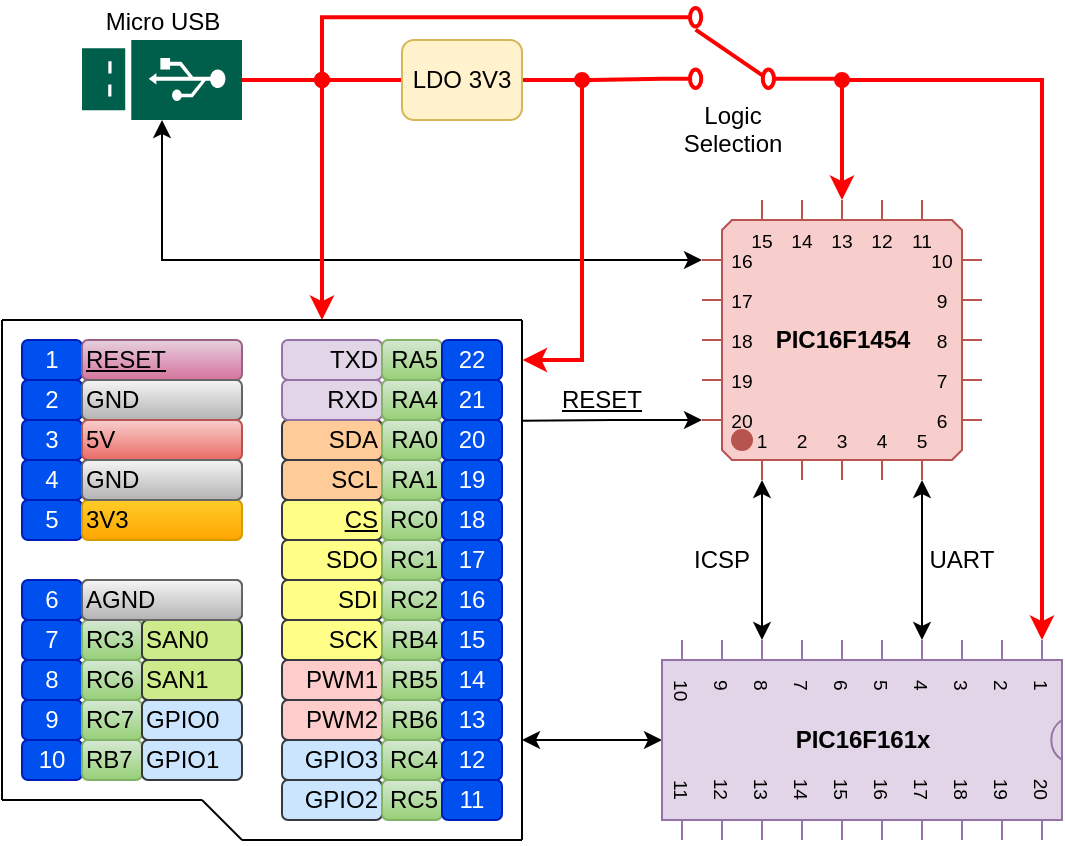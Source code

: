 <mxfile version="15.2.7" type="device"><diagram id="DwxVZY2Jid2ohLD8Nmy0" name="Page-1"><mxGraphModel dx="868" dy="550" grid="1" gridSize="10" guides="1" tooltips="1" connect="1" arrows="1" fold="1" page="1" pageScale="1" pageWidth="850" pageHeight="1100" math="0" shadow="0"><root><mxCell id="0"/><mxCell id="1" parent="0"/><mxCell id="skeRygp0MK6Cy4Tw-u_g-8" style="edgeStyle=orthogonalEdgeStyle;rounded=0;orthogonalLoop=1;jettySize=auto;html=1;entryX=0;entryY=0.5;entryDx=0;entryDy=0;endArrow=none;endFill=0;strokeWidth=2;strokeColor=#FF0000;" edge="1" parent="1" source="skeRygp0MK6Cy4Tw-u_g-1" target="skeRygp0MK6Cy4Tw-u_g-3"><mxGeometry relative="1" as="geometry"/></mxCell><mxCell id="skeRygp0MK6Cy4Tw-u_g-1" value="Micro USB" style="sketch=0;pointerEvents=1;shadow=0;dashed=0;html=1;strokeColor=none;fillColor=#005F4B;labelPosition=center;verticalLabelPosition=top;verticalAlign=bottom;align=center;outlineConnect=0;shape=mxgraph.veeam2.usb_drive;flipH=1;flipV=1;" vertex="1" parent="1"><mxGeometry x="80" y="80" width="80" height="40" as="geometry"/></mxCell><mxCell id="skeRygp0MK6Cy4Tw-u_g-9" style="edgeStyle=orthogonalEdgeStyle;rounded=0;orthogonalLoop=1;jettySize=auto;html=1;exitX=0;exitY=0;exitDx=0;exitDy=30;exitPerimeter=0;endArrow=classic;endFill=1;startArrow=classic;startFill=1;" edge="1" parent="1" source="skeRygp0MK6Cy4Tw-u_g-2" target="skeRygp0MK6Cy4Tw-u_g-1"><mxGeometry relative="1" as="geometry"><mxPoint x="200" y="100" as="targetPoint"/></mxGeometry></mxCell><mxCell id="skeRygp0MK6Cy4Tw-u_g-11" style="edgeStyle=orthogonalEdgeStyle;rounded=0;orthogonalLoop=1;jettySize=auto;html=1;exitX=0;exitY=0;exitDx=70;exitDy=0;exitPerimeter=0;entryX=0;entryY=0.885;entryDx=0;entryDy=0;entryPerimeter=0;endArrow=none;endFill=0;strokeWidth=2;strokeColor=#FF0000;startArrow=classic;startFill=1;" edge="1" parent="1" source="skeRygp0MK6Cy4Tw-u_g-2" target="skeRygp0MK6Cy4Tw-u_g-4"><mxGeometry relative="1" as="geometry"/></mxCell><mxCell id="skeRygp0MK6Cy4Tw-u_g-13" style="edgeStyle=orthogonalEdgeStyle;rounded=0;orthogonalLoop=1;jettySize=auto;html=1;exitX=0;exitY=1;exitDx=30;exitDy=0;exitPerimeter=0;entryX=0;entryY=0;entryDx=0;entryDy=150;entryPerimeter=0;endArrow=classic;endFill=1;startArrow=classic;startFill=1;" edge="1" parent="1" source="skeRygp0MK6Cy4Tw-u_g-2" target="skeRygp0MK6Cy4Tw-u_g-12"><mxGeometry relative="1" as="geometry"/></mxCell><mxCell id="skeRygp0MK6Cy4Tw-u_g-14" style="edgeStyle=orthogonalEdgeStyle;rounded=0;orthogonalLoop=1;jettySize=auto;html=1;exitX=0;exitY=1;exitDx=110;exitDy=0;exitPerimeter=0;entryX=0;entryY=0;entryDx=0;entryDy=70;entryPerimeter=0;endArrow=classic;endFill=1;startArrow=classic;startFill=1;" edge="1" parent="1" source="skeRygp0MK6Cy4Tw-u_g-2" target="skeRygp0MK6Cy4Tw-u_g-12"><mxGeometry relative="1" as="geometry"/></mxCell><mxCell id="skeRygp0MK6Cy4Tw-u_g-98" style="edgeStyle=orthogonalEdgeStyle;rounded=0;orthogonalLoop=1;jettySize=auto;html=1;exitX=0;exitY=0;exitDx=0;exitDy=110;exitPerimeter=0;startArrow=classic;startFill=1;endArrow=none;endFill=0;strokeColor=#000000;strokeWidth=1;" edge="1" parent="1" source="skeRygp0MK6Cy4Tw-u_g-2"><mxGeometry relative="1" as="geometry"><mxPoint x="300" y="270.333" as="targetPoint"/></mxGeometry></mxCell><mxCell id="skeRygp0MK6Cy4Tw-u_g-2" value="PIC16F1454" style="shadow=0;dashed=0;align=center;html=1;strokeWidth=1;shape=mxgraph.electrical.logic_gates.qfp_ic;labelNames=a,b,c,d,e,f,g,h,i,j,k,l,m,n,o,p,q,r,s,t,u,v,w,x,y,z,a1,b1,c1,d1,e1,f1,g1,h1,i1,j1,k1,l1,m1,n1;fontStyle=1;fillColor=#f8cecc;strokeColor=#b85450;" vertex="1" parent="1"><mxGeometry x="390" y="160" width="140" height="140" as="geometry"/></mxCell><mxCell id="skeRygp0MK6Cy4Tw-u_g-5" style="edgeStyle=orthogonalEdgeStyle;rounded=0;orthogonalLoop=1;jettySize=auto;html=1;entryX=1;entryY=0.885;entryDx=0;entryDy=0;entryPerimeter=0;endArrow=none;endFill=0;strokeWidth=2;strokeColor=#FF0000;" edge="1" parent="1" source="skeRygp0MK6Cy4Tw-u_g-3" target="skeRygp0MK6Cy4Tw-u_g-4"><mxGeometry relative="1" as="geometry"/></mxCell><mxCell id="skeRygp0MK6Cy4Tw-u_g-96" style="edgeStyle=orthogonalEdgeStyle;rounded=0;orthogonalLoop=1;jettySize=auto;html=1;startArrow=oval;startFill=1;endArrow=classic;endFill=1;strokeColor=#FF0000;strokeWidth=2;" edge="1" parent="1"><mxGeometry relative="1" as="geometry"><mxPoint x="300.31" y="240" as="targetPoint"/><mxPoint x="330" y="100" as="sourcePoint"/><Array as="points"><mxPoint x="330" y="110"/><mxPoint x="330" y="240"/></Array></mxGeometry></mxCell><mxCell id="skeRygp0MK6Cy4Tw-u_g-97" style="edgeStyle=orthogonalEdgeStyle;rounded=0;orthogonalLoop=1;jettySize=auto;html=1;startArrow=oval;startFill=1;endArrow=classic;endFill=1;strokeColor=#FF0000;strokeWidth=2;" edge="1" parent="1"><mxGeometry relative="1" as="geometry"><mxPoint x="200" y="220" as="targetPoint"/><mxPoint x="200" y="100" as="sourcePoint"/><Array as="points"><mxPoint x="200" y="200"/><mxPoint x="200" y="200"/></Array></mxGeometry></mxCell><mxCell id="skeRygp0MK6Cy4Tw-u_g-3" value="LDO 3V3" style="rounded=1;whiteSpace=wrap;html=1;fillColor=#fff2cc;strokeColor=#d6b656;" vertex="1" parent="1"><mxGeometry x="240" y="80" width="60" height="40" as="geometry"/></mxCell><mxCell id="skeRygp0MK6Cy4Tw-u_g-10" style="edgeStyle=orthogonalEdgeStyle;rounded=0;orthogonalLoop=1;jettySize=auto;html=1;exitX=1;exitY=0.115;exitDx=0;exitDy=0;exitPerimeter=0;endArrow=oval;endFill=1;strokeWidth=2;strokeColor=#FF0000;" edge="1" parent="1" source="skeRygp0MK6Cy4Tw-u_g-4"><mxGeometry relative="1" as="geometry"><mxPoint x="200" y="100" as="targetPoint"/><Array as="points"><mxPoint x="200" y="69"/></Array></mxGeometry></mxCell><mxCell id="skeRygp0MK6Cy4Tw-u_g-4" value="Logic&lt;br&gt;Selection" style="pointerEvents=1;verticalLabelPosition=bottom;shadow=0;dashed=0;align=center;html=1;verticalAlign=top;shape=mxgraph.electrical.electro-mechanical.2-way_switch;flipH=1;strokeWidth=2;strokeColor=#FF0000;" vertex="1" parent="1"><mxGeometry x="370" y="64" width="70" height="40" as="geometry"/></mxCell><mxCell id="skeRygp0MK6Cy4Tw-u_g-93" style="edgeStyle=orthogonalEdgeStyle;rounded=0;orthogonalLoop=1;jettySize=auto;html=1;endArrow=classic;endFill=1;strokeColor=default;strokeWidth=1;startArrow=classic;startFill=1;" edge="1" parent="1" source="skeRygp0MK6Cy4Tw-u_g-12"><mxGeometry relative="1" as="geometry"><mxPoint x="300" y="430" as="targetPoint"/></mxGeometry></mxCell><mxCell id="skeRygp0MK6Cy4Tw-u_g-94" style="edgeStyle=orthogonalEdgeStyle;rounded=0;orthogonalLoop=1;jettySize=auto;html=1;exitX=0;exitY=0;exitDx=0;exitDy=10;exitPerimeter=0;startArrow=classic;startFill=1;endArrow=oval;endFill=1;strokeColor=#FF0000;strokeWidth=2;" edge="1" parent="1" source="skeRygp0MK6Cy4Tw-u_g-12"><mxGeometry relative="1" as="geometry"><mxPoint x="460" y="100" as="targetPoint"/><Array as="points"><mxPoint x="560" y="100"/></Array></mxGeometry></mxCell><mxCell id="skeRygp0MK6Cy4Tw-u_g-12" value="PIC16F161x" style="shadow=0;dashed=0;align=center;html=1;strokeWidth=1;shape=mxgraph.electrical.logic_gates.dual_inline_ic;labelNames=a,b,c,d,e,f,g,h,i,j,k,l,m,n,o,p,q,r,s,t;horizontal=1;fontStyle=1;direction=south;fillColor=#e1d5e7;strokeColor=#9673a6;" vertex="1" parent="1"><mxGeometry x="370" y="380" width="200" height="100" as="geometry"/></mxCell><mxCell id="skeRygp0MK6Cy4Tw-u_g-15" value="ICSP" style="text;html=1;strokeColor=none;fillColor=none;align=center;verticalAlign=middle;whiteSpace=wrap;rounded=0;" vertex="1" parent="1"><mxGeometry x="380" y="330" width="40" height="20" as="geometry"/></mxCell><mxCell id="skeRygp0MK6Cy4Tw-u_g-16" value="UART" style="text;html=1;strokeColor=none;fillColor=none;align=center;verticalAlign=middle;whiteSpace=wrap;rounded=0;" vertex="1" parent="1"><mxGeometry x="500" y="330" width="40" height="20" as="geometry"/></mxCell><mxCell id="skeRygp0MK6Cy4Tw-u_g-91" value="" style="group" vertex="1" connectable="0" parent="1"><mxGeometry x="40" y="220" width="260" height="260" as="geometry"/></mxCell><mxCell id="skeRygp0MK6Cy4Tw-u_g-17" value="1" style="rounded=1;whiteSpace=wrap;html=1;fillColor=#0050ef;strokeColor=#001DBC;fontColor=#ffffff;" vertex="1" parent="skeRygp0MK6Cy4Tw-u_g-91"><mxGeometry x="10" y="10" width="30" height="20" as="geometry"/></mxCell><mxCell id="skeRygp0MK6Cy4Tw-u_g-19" value="RESET" style="rounded=1;whiteSpace=wrap;html=1;align=left;fontStyle=4;gradientColor=#d5739d;fillColor=#e6d0de;strokeColor=#996185;" vertex="1" parent="skeRygp0MK6Cy4Tw-u_g-91"><mxGeometry x="40" y="10" width="80" height="20" as="geometry"/></mxCell><mxCell id="skeRygp0MK6Cy4Tw-u_g-20" value="2" style="rounded=1;whiteSpace=wrap;html=1;fillColor=#0050ef;strokeColor=#001DBC;fontColor=#ffffff;" vertex="1" parent="skeRygp0MK6Cy4Tw-u_g-91"><mxGeometry x="10" y="30" width="30" height="20" as="geometry"/></mxCell><mxCell id="skeRygp0MK6Cy4Tw-u_g-22" value="GND" style="rounded=1;whiteSpace=wrap;html=1;align=left;fillColor=#f5f5f5;strokeColor=#666666;gradientColor=#b3b3b3;" vertex="1" parent="skeRygp0MK6Cy4Tw-u_g-91"><mxGeometry x="40" y="30" width="80" height="20" as="geometry"/></mxCell><mxCell id="skeRygp0MK6Cy4Tw-u_g-23" value="3" style="rounded=1;whiteSpace=wrap;html=1;fillColor=#0050ef;strokeColor=#001DBC;fontColor=#ffffff;" vertex="1" parent="skeRygp0MK6Cy4Tw-u_g-91"><mxGeometry x="10" y="50" width="30" height="20" as="geometry"/></mxCell><mxCell id="skeRygp0MK6Cy4Tw-u_g-25" value="5V" style="rounded=1;whiteSpace=wrap;html=1;align=left;gradientColor=#ea6b66;fillColor=#f8cecc;strokeColor=#b85450;" vertex="1" parent="skeRygp0MK6Cy4Tw-u_g-91"><mxGeometry x="40" y="50" width="80" height="20" as="geometry"/></mxCell><mxCell id="skeRygp0MK6Cy4Tw-u_g-26" value="4" style="rounded=1;whiteSpace=wrap;html=1;fillColor=#0050ef;strokeColor=#001DBC;fontColor=#ffffff;" vertex="1" parent="skeRygp0MK6Cy4Tw-u_g-91"><mxGeometry x="10" y="70" width="30" height="20" as="geometry"/></mxCell><mxCell id="skeRygp0MK6Cy4Tw-u_g-28" value="GND" style="rounded=1;whiteSpace=wrap;html=1;align=left;fillColor=#cdeb8b;strokeColor=#36393d;" vertex="1" parent="skeRygp0MK6Cy4Tw-u_g-91"><mxGeometry x="40" y="70" width="80" height="20" as="geometry"/></mxCell><mxCell id="skeRygp0MK6Cy4Tw-u_g-29" value="5" style="rounded=1;whiteSpace=wrap;html=1;fillColor=#0050ef;strokeColor=#001DBC;fontColor=#ffffff;" vertex="1" parent="skeRygp0MK6Cy4Tw-u_g-91"><mxGeometry x="10" y="90" width="30" height="20" as="geometry"/></mxCell><mxCell id="skeRygp0MK6Cy4Tw-u_g-31" value="3V3" style="rounded=1;whiteSpace=wrap;html=1;align=left;gradientColor=#ffa500;fillColor=#ffcd28;strokeColor=#d79b00;" vertex="1" parent="skeRygp0MK6Cy4Tw-u_g-91"><mxGeometry x="40" y="90" width="80" height="20" as="geometry"/></mxCell><mxCell id="skeRygp0MK6Cy4Tw-u_g-32" value="6" style="rounded=1;whiteSpace=wrap;html=1;fillColor=#0050ef;strokeColor=#001DBC;fontColor=#ffffff;" vertex="1" parent="skeRygp0MK6Cy4Tw-u_g-91"><mxGeometry x="10" y="130" width="30" height="20" as="geometry"/></mxCell><mxCell id="skeRygp0MK6Cy4Tw-u_g-34" value="AGND" style="rounded=1;whiteSpace=wrap;html=1;align=left;fillColor=#cdeb8b;strokeColor=#36393d;" vertex="1" parent="skeRygp0MK6Cy4Tw-u_g-91"><mxGeometry x="40" y="130" width="80" height="20" as="geometry"/></mxCell><mxCell id="skeRygp0MK6Cy4Tw-u_g-35" value="7" style="rounded=1;whiteSpace=wrap;html=1;fillColor=#0050ef;strokeColor=#001DBC;fontColor=#ffffff;" vertex="1" parent="skeRygp0MK6Cy4Tw-u_g-91"><mxGeometry x="10" y="150" width="30" height="20" as="geometry"/></mxCell><mxCell id="skeRygp0MK6Cy4Tw-u_g-36" value="RC3" style="rounded=1;whiteSpace=wrap;html=1;align=left;gradientColor=#97d077;fillColor=#d5e8d4;strokeColor=#82b366;" vertex="1" parent="skeRygp0MK6Cy4Tw-u_g-91"><mxGeometry x="40" y="150" width="30" height="20" as="geometry"/></mxCell><mxCell id="skeRygp0MK6Cy4Tw-u_g-37" value="SAN0" style="rounded=1;whiteSpace=wrap;html=1;align=left;fillColor=#cdeb8b;strokeColor=#36393d;" vertex="1" parent="skeRygp0MK6Cy4Tw-u_g-91"><mxGeometry x="70" y="150" width="50" height="20" as="geometry"/></mxCell><mxCell id="skeRygp0MK6Cy4Tw-u_g-38" value="8" style="rounded=1;whiteSpace=wrap;html=1;fillColor=#0050ef;strokeColor=#001DBC;fontColor=#ffffff;" vertex="1" parent="skeRygp0MK6Cy4Tw-u_g-91"><mxGeometry x="10" y="170" width="30" height="20" as="geometry"/></mxCell><mxCell id="skeRygp0MK6Cy4Tw-u_g-39" value="RC6" style="rounded=1;whiteSpace=wrap;html=1;align=left;gradientColor=#97d077;fillColor=#d5e8d4;strokeColor=#82b366;" vertex="1" parent="skeRygp0MK6Cy4Tw-u_g-91"><mxGeometry x="40" y="170" width="30" height="20" as="geometry"/></mxCell><mxCell id="skeRygp0MK6Cy4Tw-u_g-40" value="SAN1" style="rounded=1;whiteSpace=wrap;html=1;align=left;fillColor=#cdeb8b;strokeColor=#36393d;" vertex="1" parent="skeRygp0MK6Cy4Tw-u_g-91"><mxGeometry x="70" y="170" width="50" height="20" as="geometry"/></mxCell><mxCell id="skeRygp0MK6Cy4Tw-u_g-41" value="9" style="rounded=1;whiteSpace=wrap;html=1;fillColor=#0050ef;strokeColor=#001DBC;fontColor=#ffffff;" vertex="1" parent="skeRygp0MK6Cy4Tw-u_g-91"><mxGeometry x="10" y="190" width="30" height="20" as="geometry"/></mxCell><mxCell id="skeRygp0MK6Cy4Tw-u_g-42" value="RC7" style="rounded=1;whiteSpace=wrap;html=1;align=left;gradientColor=#97d077;fillColor=#d5e8d4;strokeColor=#82b366;" vertex="1" parent="skeRygp0MK6Cy4Tw-u_g-91"><mxGeometry x="40" y="190" width="30" height="20" as="geometry"/></mxCell><mxCell id="skeRygp0MK6Cy4Tw-u_g-43" value="GPIO0" style="rounded=1;whiteSpace=wrap;html=1;align=left;fillColor=#cce5ff;strokeColor=#36393d;" vertex="1" parent="skeRygp0MK6Cy4Tw-u_g-91"><mxGeometry x="70" y="190" width="50" height="20" as="geometry"/></mxCell><mxCell id="skeRygp0MK6Cy4Tw-u_g-44" value="10" style="rounded=1;whiteSpace=wrap;html=1;fillColor=#0050ef;strokeColor=#001DBC;fontColor=#ffffff;" vertex="1" parent="skeRygp0MK6Cy4Tw-u_g-91"><mxGeometry x="10" y="210" width="30" height="20" as="geometry"/></mxCell><mxCell id="skeRygp0MK6Cy4Tw-u_g-45" value="RB7" style="rounded=1;whiteSpace=wrap;html=1;align=left;gradientColor=#97d077;fillColor=#d5e8d4;strokeColor=#82b366;" vertex="1" parent="skeRygp0MK6Cy4Tw-u_g-91"><mxGeometry x="40" y="210" width="30" height="20" as="geometry"/></mxCell><mxCell id="skeRygp0MK6Cy4Tw-u_g-46" value="GPIO1" style="rounded=1;whiteSpace=wrap;html=1;align=left;fillColor=#cce5ff;strokeColor=#36393d;" vertex="1" parent="skeRygp0MK6Cy4Tw-u_g-91"><mxGeometry x="70" y="210" width="50" height="20" as="geometry"/></mxCell><mxCell id="skeRygp0MK6Cy4Tw-u_g-47" value="SDA" style="rounded=1;whiteSpace=wrap;html=1;align=right;fillColor=#ffcc99;strokeColor=#36393d;" vertex="1" parent="skeRygp0MK6Cy4Tw-u_g-91"><mxGeometry x="140" y="50" width="50" height="20" as="geometry"/></mxCell><mxCell id="skeRygp0MK6Cy4Tw-u_g-48" value="SCL" style="rounded=1;whiteSpace=wrap;html=1;align=right;fillColor=#ffcc99;strokeColor=#36393d;" vertex="1" parent="skeRygp0MK6Cy4Tw-u_g-91"><mxGeometry x="140" y="70" width="50" height="20" as="geometry"/></mxCell><mxCell id="skeRygp0MK6Cy4Tw-u_g-49" value="CS" style="rounded=1;whiteSpace=wrap;html=1;align=right;fontStyle=4;fillColor=#ffff88;strokeColor=#36393d;" vertex="1" parent="skeRygp0MK6Cy4Tw-u_g-91"><mxGeometry x="140" y="90" width="50" height="20" as="geometry"/></mxCell><mxCell id="skeRygp0MK6Cy4Tw-u_g-50" value="SDO" style="rounded=1;whiteSpace=wrap;html=1;align=right;fillColor=#ffff88;strokeColor=#36393d;" vertex="1" parent="skeRygp0MK6Cy4Tw-u_g-91"><mxGeometry x="140" y="110" width="50" height="20" as="geometry"/></mxCell><mxCell id="skeRygp0MK6Cy4Tw-u_g-51" value="SDI" style="rounded=1;whiteSpace=wrap;html=1;align=right;fillColor=#ffff88;strokeColor=#36393d;" vertex="1" parent="skeRygp0MK6Cy4Tw-u_g-91"><mxGeometry x="140" y="130" width="50" height="20" as="geometry"/></mxCell><mxCell id="skeRygp0MK6Cy4Tw-u_g-52" value="SCK" style="rounded=1;whiteSpace=wrap;html=1;align=right;fillColor=#ffff88;strokeColor=#36393d;" vertex="1" parent="skeRygp0MK6Cy4Tw-u_g-91"><mxGeometry x="140" y="150" width="50" height="20" as="geometry"/></mxCell><mxCell id="skeRygp0MK6Cy4Tw-u_g-53" value="PWM1" style="rounded=1;whiteSpace=wrap;html=1;align=right;fillColor=#ffcccc;strokeColor=#36393d;" vertex="1" parent="skeRygp0MK6Cy4Tw-u_g-91"><mxGeometry x="140" y="170" width="50" height="20" as="geometry"/></mxCell><mxCell id="skeRygp0MK6Cy4Tw-u_g-54" value="PWM2" style="rounded=1;whiteSpace=wrap;html=1;align=right;fillColor=#ffcccc;strokeColor=#36393d;" vertex="1" parent="skeRygp0MK6Cy4Tw-u_g-91"><mxGeometry x="140" y="190" width="50" height="20" as="geometry"/></mxCell><mxCell id="skeRygp0MK6Cy4Tw-u_g-55" value="GPIO3" style="rounded=1;whiteSpace=wrap;html=1;align=right;fillColor=#cce5ff;strokeColor=#36393d;" vertex="1" parent="skeRygp0MK6Cy4Tw-u_g-91"><mxGeometry x="140" y="210" width="50" height="20" as="geometry"/></mxCell><mxCell id="skeRygp0MK6Cy4Tw-u_g-56" value="GPIO2" style="rounded=1;whiteSpace=wrap;html=1;align=right;fillColor=#cce5ff;strokeColor=#36393d;" vertex="1" parent="skeRygp0MK6Cy4Tw-u_g-91"><mxGeometry x="140" y="230" width="50" height="20" as="geometry"/></mxCell><mxCell id="skeRygp0MK6Cy4Tw-u_g-57" value="RA0" style="rounded=1;whiteSpace=wrap;html=1;align=right;gradientColor=#97d077;fillColor=#d5e8d4;strokeColor=#82b366;" vertex="1" parent="skeRygp0MK6Cy4Tw-u_g-91"><mxGeometry x="190" y="50" width="30" height="20" as="geometry"/></mxCell><mxCell id="skeRygp0MK6Cy4Tw-u_g-58" value="RA1" style="rounded=1;whiteSpace=wrap;html=1;align=right;gradientColor=#97d077;fillColor=#d5e8d4;strokeColor=#82b366;" vertex="1" parent="skeRygp0MK6Cy4Tw-u_g-91"><mxGeometry x="190" y="70" width="30" height="20" as="geometry"/></mxCell><mxCell id="skeRygp0MK6Cy4Tw-u_g-59" value="RC0" style="rounded=1;whiteSpace=wrap;html=1;align=right;gradientColor=#97d077;fillColor=#d5e8d4;strokeColor=#82b366;" vertex="1" parent="skeRygp0MK6Cy4Tw-u_g-91"><mxGeometry x="190" y="90" width="30" height="20" as="geometry"/></mxCell><mxCell id="skeRygp0MK6Cy4Tw-u_g-60" value="RC1" style="rounded=1;whiteSpace=wrap;html=1;align=right;gradientColor=#97d077;fillColor=#d5e8d4;strokeColor=#82b366;" vertex="1" parent="skeRygp0MK6Cy4Tw-u_g-91"><mxGeometry x="190" y="110" width="30" height="20" as="geometry"/></mxCell><mxCell id="skeRygp0MK6Cy4Tw-u_g-61" value="RC2" style="rounded=1;whiteSpace=wrap;html=1;align=right;gradientColor=#97d077;fillColor=#d5e8d4;strokeColor=#82b366;" vertex="1" parent="skeRygp0MK6Cy4Tw-u_g-91"><mxGeometry x="190" y="130" width="30" height="20" as="geometry"/></mxCell><mxCell id="skeRygp0MK6Cy4Tw-u_g-62" value="RB4" style="rounded=1;whiteSpace=wrap;html=1;align=right;gradientColor=#97d077;fillColor=#d5e8d4;strokeColor=#82b366;" vertex="1" parent="skeRygp0MK6Cy4Tw-u_g-91"><mxGeometry x="190" y="150" width="30" height="20" as="geometry"/></mxCell><mxCell id="skeRygp0MK6Cy4Tw-u_g-63" value="RB5" style="rounded=1;whiteSpace=wrap;html=1;align=right;gradientColor=#97d077;fillColor=#d5e8d4;strokeColor=#82b366;" vertex="1" parent="skeRygp0MK6Cy4Tw-u_g-91"><mxGeometry x="190" y="170" width="30" height="20" as="geometry"/></mxCell><mxCell id="skeRygp0MK6Cy4Tw-u_g-64" value="RB6" style="rounded=1;whiteSpace=wrap;html=1;align=right;gradientColor=#97d077;fillColor=#d5e8d4;strokeColor=#82b366;" vertex="1" parent="skeRygp0MK6Cy4Tw-u_g-91"><mxGeometry x="190" y="190" width="30" height="20" as="geometry"/></mxCell><mxCell id="skeRygp0MK6Cy4Tw-u_g-65" value="RC4" style="rounded=1;whiteSpace=wrap;html=1;align=right;gradientColor=#97d077;fillColor=#d5e8d4;strokeColor=#82b366;" vertex="1" parent="skeRygp0MK6Cy4Tw-u_g-91"><mxGeometry x="190" y="210" width="30" height="20" as="geometry"/></mxCell><mxCell id="skeRygp0MK6Cy4Tw-u_g-66" value="RC5" style="rounded=1;whiteSpace=wrap;html=1;align=right;gradientColor=#97d077;fillColor=#d5e8d4;strokeColor=#82b366;" vertex="1" parent="skeRygp0MK6Cy4Tw-u_g-91"><mxGeometry x="190" y="230" width="30" height="20" as="geometry"/></mxCell><mxCell id="skeRygp0MK6Cy4Tw-u_g-67" value="20" style="rounded=1;whiteSpace=wrap;html=1;fillColor=#0050ef;strokeColor=#001DBC;fontColor=#ffffff;" vertex="1" parent="skeRygp0MK6Cy4Tw-u_g-91"><mxGeometry x="220" y="50" width="30" height="20" as="geometry"/></mxCell><mxCell id="skeRygp0MK6Cy4Tw-u_g-68" value="19" style="rounded=1;whiteSpace=wrap;html=1;fillColor=#0050ef;strokeColor=#001DBC;fontColor=#ffffff;" vertex="1" parent="skeRygp0MK6Cy4Tw-u_g-91"><mxGeometry x="220" y="70" width="30" height="20" as="geometry"/></mxCell><mxCell id="skeRygp0MK6Cy4Tw-u_g-69" value="18" style="rounded=1;whiteSpace=wrap;html=1;fillColor=#0050ef;strokeColor=#001DBC;fontColor=#ffffff;" vertex="1" parent="skeRygp0MK6Cy4Tw-u_g-91"><mxGeometry x="220" y="90" width="30" height="20" as="geometry"/></mxCell><mxCell id="skeRygp0MK6Cy4Tw-u_g-70" value="17" style="rounded=1;whiteSpace=wrap;html=1;fillColor=#0050ef;strokeColor=#001DBC;fontColor=#ffffff;" vertex="1" parent="skeRygp0MK6Cy4Tw-u_g-91"><mxGeometry x="220" y="110" width="30" height="20" as="geometry"/></mxCell><mxCell id="skeRygp0MK6Cy4Tw-u_g-71" value="16" style="rounded=1;whiteSpace=wrap;html=1;fillColor=#0050ef;strokeColor=#001DBC;fontColor=#ffffff;" vertex="1" parent="skeRygp0MK6Cy4Tw-u_g-91"><mxGeometry x="220" y="130" width="30" height="20" as="geometry"/></mxCell><mxCell id="skeRygp0MK6Cy4Tw-u_g-72" value="15" style="rounded=1;whiteSpace=wrap;html=1;fillColor=#0050ef;strokeColor=#001DBC;fontColor=#ffffff;" vertex="1" parent="skeRygp0MK6Cy4Tw-u_g-91"><mxGeometry x="220" y="150" width="30" height="20" as="geometry"/></mxCell><mxCell id="skeRygp0MK6Cy4Tw-u_g-73" value="14" style="rounded=1;whiteSpace=wrap;html=1;fillColor=#0050ef;strokeColor=#001DBC;fontColor=#ffffff;" vertex="1" parent="skeRygp0MK6Cy4Tw-u_g-91"><mxGeometry x="220" y="170" width="30" height="20" as="geometry"/></mxCell><mxCell id="skeRygp0MK6Cy4Tw-u_g-74" value="13" style="rounded=1;whiteSpace=wrap;html=1;fillColor=#0050ef;strokeColor=#001DBC;fontColor=#ffffff;" vertex="1" parent="skeRygp0MK6Cy4Tw-u_g-91"><mxGeometry x="220" y="190" width="30" height="20" as="geometry"/></mxCell><mxCell id="skeRygp0MK6Cy4Tw-u_g-75" value="12" style="rounded=1;whiteSpace=wrap;html=1;fillColor=#0050ef;strokeColor=#001DBC;fontColor=#ffffff;" vertex="1" parent="skeRygp0MK6Cy4Tw-u_g-91"><mxGeometry x="220" y="210" width="30" height="20" as="geometry"/></mxCell><mxCell id="skeRygp0MK6Cy4Tw-u_g-76" value="11" style="rounded=1;whiteSpace=wrap;html=1;fillColor=#0050ef;strokeColor=#001DBC;fontColor=#ffffff;" vertex="1" parent="skeRygp0MK6Cy4Tw-u_g-91"><mxGeometry x="220" y="230" width="30" height="20" as="geometry"/></mxCell><mxCell id="skeRygp0MK6Cy4Tw-u_g-77" value="TXD" style="rounded=1;whiteSpace=wrap;html=1;align=right;fillColor=#e1d5e7;strokeColor=#9673a6;" vertex="1" parent="skeRygp0MK6Cy4Tw-u_g-91"><mxGeometry x="140" y="10" width="50" height="20" as="geometry"/></mxCell><mxCell id="skeRygp0MK6Cy4Tw-u_g-78" value="RXD" style="rounded=1;whiteSpace=wrap;html=1;align=right;fillColor=#e1d5e7;strokeColor=#9673a6;" vertex="1" parent="skeRygp0MK6Cy4Tw-u_g-91"><mxGeometry x="140" y="30" width="50" height="20" as="geometry"/></mxCell><mxCell id="skeRygp0MK6Cy4Tw-u_g-79" value="RA5" style="rounded=1;whiteSpace=wrap;html=1;align=right;gradientColor=#97d077;fillColor=#d5e8d4;strokeColor=#82b366;" vertex="1" parent="skeRygp0MK6Cy4Tw-u_g-91"><mxGeometry x="190" y="10" width="30" height="20" as="geometry"/></mxCell><mxCell id="skeRygp0MK6Cy4Tw-u_g-80" value="RA4" style="rounded=1;whiteSpace=wrap;html=1;align=right;gradientColor=#97d077;fillColor=#d5e8d4;strokeColor=#82b366;" vertex="1" parent="skeRygp0MK6Cy4Tw-u_g-91"><mxGeometry x="190" y="30" width="30" height="20" as="geometry"/></mxCell><mxCell id="skeRygp0MK6Cy4Tw-u_g-81" value="22" style="rounded=1;whiteSpace=wrap;html=1;fillColor=#0050ef;strokeColor=#001DBC;fontColor=#ffffff;" vertex="1" parent="skeRygp0MK6Cy4Tw-u_g-91"><mxGeometry x="220" y="10" width="30" height="20" as="geometry"/></mxCell><mxCell id="skeRygp0MK6Cy4Tw-u_g-82" value="21" style="rounded=1;whiteSpace=wrap;html=1;fillColor=#0050ef;strokeColor=#001DBC;fontColor=#ffffff;" vertex="1" parent="skeRygp0MK6Cy4Tw-u_g-91"><mxGeometry x="220" y="30" width="30" height="20" as="geometry"/></mxCell><mxCell id="skeRygp0MK6Cy4Tw-u_g-83" value="" style="endArrow=none;html=1;" edge="1" parent="skeRygp0MK6Cy4Tw-u_g-91"><mxGeometry width="50" height="50" relative="1" as="geometry"><mxPoint y="240" as="sourcePoint"/><mxPoint as="targetPoint"/></mxGeometry></mxCell><mxCell id="skeRygp0MK6Cy4Tw-u_g-84" value="" style="endArrow=none;html=1;" edge="1" parent="skeRygp0MK6Cy4Tw-u_g-91"><mxGeometry width="50" height="50" relative="1" as="geometry"><mxPoint as="sourcePoint"/><mxPoint x="260" as="targetPoint"/></mxGeometry></mxCell><mxCell id="skeRygp0MK6Cy4Tw-u_g-85" value="" style="endArrow=none;html=1;" edge="1" parent="skeRygp0MK6Cy4Tw-u_g-91"><mxGeometry width="50" height="50" relative="1" as="geometry"><mxPoint x="260" y="260" as="sourcePoint"/><mxPoint x="260" as="targetPoint"/></mxGeometry></mxCell><mxCell id="skeRygp0MK6Cy4Tw-u_g-86" value="" style="endArrow=none;html=1;" edge="1" parent="skeRygp0MK6Cy4Tw-u_g-91"><mxGeometry width="50" height="50" relative="1" as="geometry"><mxPoint x="120" y="260" as="sourcePoint"/><mxPoint x="260" y="260" as="targetPoint"/></mxGeometry></mxCell><mxCell id="skeRygp0MK6Cy4Tw-u_g-87" value="" style="endArrow=none;html=1;" edge="1" parent="skeRygp0MK6Cy4Tw-u_g-91"><mxGeometry width="50" height="50" relative="1" as="geometry"><mxPoint x="120" y="260" as="sourcePoint"/><mxPoint x="100" y="240" as="targetPoint"/></mxGeometry></mxCell><mxCell id="skeRygp0MK6Cy4Tw-u_g-88" value="" style="endArrow=none;html=1;" edge="1" parent="skeRygp0MK6Cy4Tw-u_g-91"><mxGeometry width="50" height="50" relative="1" as="geometry"><mxPoint y="240" as="sourcePoint"/><mxPoint x="100" y="240" as="targetPoint"/></mxGeometry></mxCell><mxCell id="skeRygp0MK6Cy4Tw-u_g-89" value="GND" style="rounded=1;whiteSpace=wrap;html=1;align=left;fillColor=#f5f5f5;strokeColor=#666666;gradientColor=#b3b3b3;" vertex="1" parent="skeRygp0MK6Cy4Tw-u_g-91"><mxGeometry x="40" y="70" width="80" height="20" as="geometry"/></mxCell><mxCell id="skeRygp0MK6Cy4Tw-u_g-90" value="AGND" style="rounded=1;whiteSpace=wrap;html=1;align=left;fillColor=#f5f5f5;strokeColor=#666666;gradientColor=#b3b3b3;" vertex="1" parent="skeRygp0MK6Cy4Tw-u_g-91"><mxGeometry x="40" y="130" width="80" height="20" as="geometry"/></mxCell><mxCell id="skeRygp0MK6Cy4Tw-u_g-99" value="&lt;u&gt;RESET&lt;/u&gt;" style="text;html=1;strokeColor=none;fillColor=none;align=center;verticalAlign=middle;whiteSpace=wrap;rounded=0;" vertex="1" parent="1"><mxGeometry x="320" y="250" width="40" height="20" as="geometry"/></mxCell></root></mxGraphModel></diagram></mxfile>